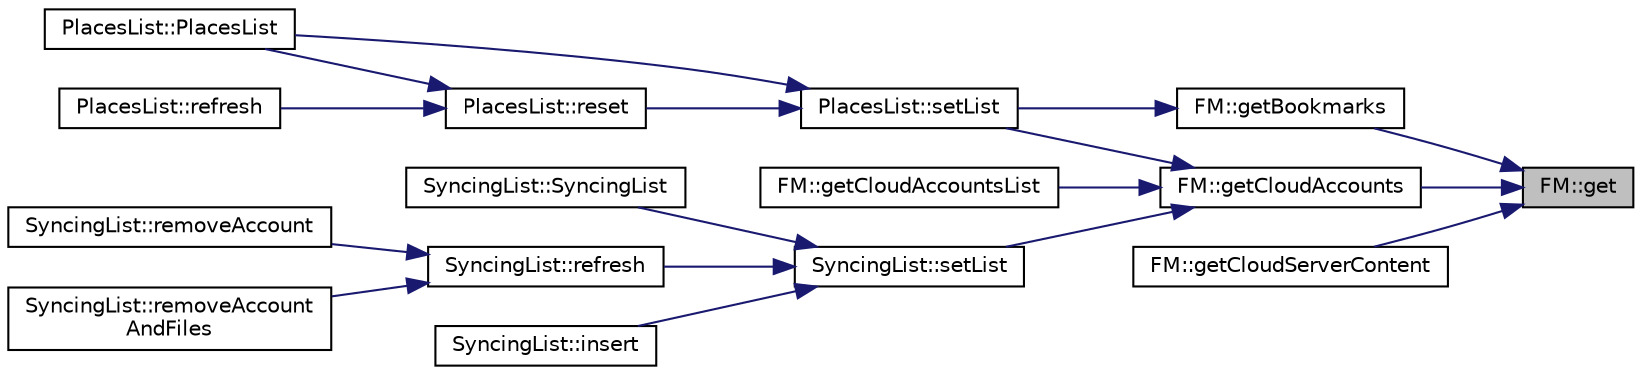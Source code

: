 digraph "FM::get"
{
 // INTERACTIVE_SVG=YES
 // LATEX_PDF_SIZE
  edge [fontname="Helvetica",fontsize="10",labelfontname="Helvetica",labelfontsize="10"];
  node [fontname="Helvetica",fontsize="10",shape=record];
  rankdir="RL";
  Node175 [label="FM::get",height=0.2,width=0.4,color="black", fillcolor="grey75", style="filled", fontcolor="black",tooltip=" "];
  Node175 -> Node176 [dir="back",color="midnightblue",fontsize="10",style="solid",fontname="Helvetica"];
  Node176 [label="FM::getBookmarks",height=0.2,width=0.4,color="black", fillcolor="white", style="filled",URL="$class_f_m.html#acbf41f8d414bedff66474a6324ecf701",tooltip=" "];
  Node176 -> Node177 [dir="back",color="midnightblue",fontsize="10",style="solid",fontname="Helvetica"];
  Node177 [label="PlacesList::setList",height=0.2,width=0.4,color="black", fillcolor="white", style="filled",URL="$class_places_list.html#a97a8a712f20cd66fe4db1dcc5a29dba2",tooltip=" "];
  Node177 -> Node178 [dir="back",color="midnightblue",fontsize="10",style="solid",fontname="Helvetica"];
  Node178 [label="PlacesList::PlacesList",height=0.2,width=0.4,color="black", fillcolor="white", style="filled",URL="$class_places_list.html#a6a5f61e12f9c72591c6d333d97f93488",tooltip=" "];
  Node177 -> Node179 [dir="back",color="midnightblue",fontsize="10",style="solid",fontname="Helvetica"];
  Node179 [label="PlacesList::reset",height=0.2,width=0.4,color="black", fillcolor="white", style="filled",URL="$class_places_list.html#ab5382f7dc4b06d050f8a932921625b73",tooltip=" "];
  Node179 -> Node178 [dir="back",color="midnightblue",fontsize="10",style="solid",fontname="Helvetica"];
  Node179 -> Node180 [dir="back",color="midnightblue",fontsize="10",style="solid",fontname="Helvetica"];
  Node180 [label="PlacesList::refresh",height=0.2,width=0.4,color="black", fillcolor="white", style="filled",URL="$class_places_list.html#adbf2759aafc3cf0e3169975238419f09",tooltip=" "];
  Node175 -> Node181 [dir="back",color="midnightblue",fontsize="10",style="solid",fontname="Helvetica"];
  Node181 [label="FM::getCloudAccounts",height=0.2,width=0.4,color="black", fillcolor="white", style="filled",URL="$class_f_m.html#ab35ae365933e06aeafb9e7e60d0484e3",tooltip=" "];
  Node181 -> Node182 [dir="back",color="midnightblue",fontsize="10",style="solid",fontname="Helvetica"];
  Node182 [label="FM::getCloudAccountsList",height=0.2,width=0.4,color="black", fillcolor="white", style="filled",URL="$class_f_m.html#a800774a19390513144942b9f91c75f2f",tooltip=" "];
  Node181 -> Node177 [dir="back",color="midnightblue",fontsize="10",style="solid",fontname="Helvetica"];
  Node181 -> Node183 [dir="back",color="midnightblue",fontsize="10",style="solid",fontname="Helvetica"];
  Node183 [label="SyncingList::setList",height=0.2,width=0.4,color="black", fillcolor="white", style="filled",URL="$class_syncing_list.html#aa544983e95535d286dbdf99480c607c5",tooltip=" "];
  Node183 -> Node184 [dir="back",color="midnightblue",fontsize="10",style="solid",fontname="Helvetica"];
  Node184 [label="SyncingList::SyncingList",height=0.2,width=0.4,color="black", fillcolor="white", style="filled",URL="$class_syncing_list.html#ac1d676140cfc251a8000ac1152c7706f",tooltip=" "];
  Node183 -> Node185 [dir="back",color="midnightblue",fontsize="10",style="solid",fontname="Helvetica"];
  Node185 [label="SyncingList::refresh",height=0.2,width=0.4,color="black", fillcolor="white", style="filled",URL="$class_syncing_list.html#ac2fd41bdb057f600db30b3485948d5e4",tooltip=" "];
  Node185 -> Node186 [dir="back",color="midnightblue",fontsize="10",style="solid",fontname="Helvetica"];
  Node186 [label="SyncingList::removeAccount",height=0.2,width=0.4,color="black", fillcolor="white", style="filled",URL="$class_syncing_list.html#a50524cfaf5bb95817de587ea785f7486",tooltip=" "];
  Node185 -> Node187 [dir="back",color="midnightblue",fontsize="10",style="solid",fontname="Helvetica"];
  Node187 [label="SyncingList::removeAccount\lAndFiles",height=0.2,width=0.4,color="black", fillcolor="white", style="filled",URL="$class_syncing_list.html#ae368a7734c38bf8831523533ce2cad2f",tooltip=" "];
  Node183 -> Node188 [dir="back",color="midnightblue",fontsize="10",style="solid",fontname="Helvetica"];
  Node188 [label="SyncingList::insert",height=0.2,width=0.4,color="black", fillcolor="white", style="filled",URL="$class_syncing_list.html#a725d073f051afd1e8986aeeb76aade8f",tooltip=" "];
  Node175 -> Node189 [dir="back",color="midnightblue",fontsize="10",style="solid",fontname="Helvetica"];
  Node189 [label="FM::getCloudServerContent",height=0.2,width=0.4,color="black", fillcolor="white", style="filled",URL="$class_f_m.html#a251a786a765e4e16e538490f14b60da7",tooltip=" "];
}
